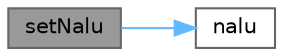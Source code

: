 digraph "setNalu"
{
 // LATEX_PDF_SIZE
  bgcolor="transparent";
  edge [fontname=Helvetica,fontsize=10,labelfontname=Helvetica,labelfontsize=10];
  node [fontname=Helvetica,fontsize=10,shape=box,height=0.2,width=0.4];
  rankdir="LR";
  Node1 [id="Node000001",label="setNalu",height=0.2,width=0.4,color="gray40", fillcolor="grey60", style="filled", fontcolor="black",tooltip="设置 NAL 单元"];
  Node1 -> Node2 [id="edge1_Node000001_Node000002",color="steelblue1",style="solid",tooltip=" "];
  Node2 [id="Node000002",label="nalu",height=0.2,width=0.4,color="grey40", fillcolor="white", style="filled",URL="$class_video_encoded_frame.html#a7b99d5319e47c1e5ca33ee76d52215e1",tooltip="获取 NAL 单元"];
}
